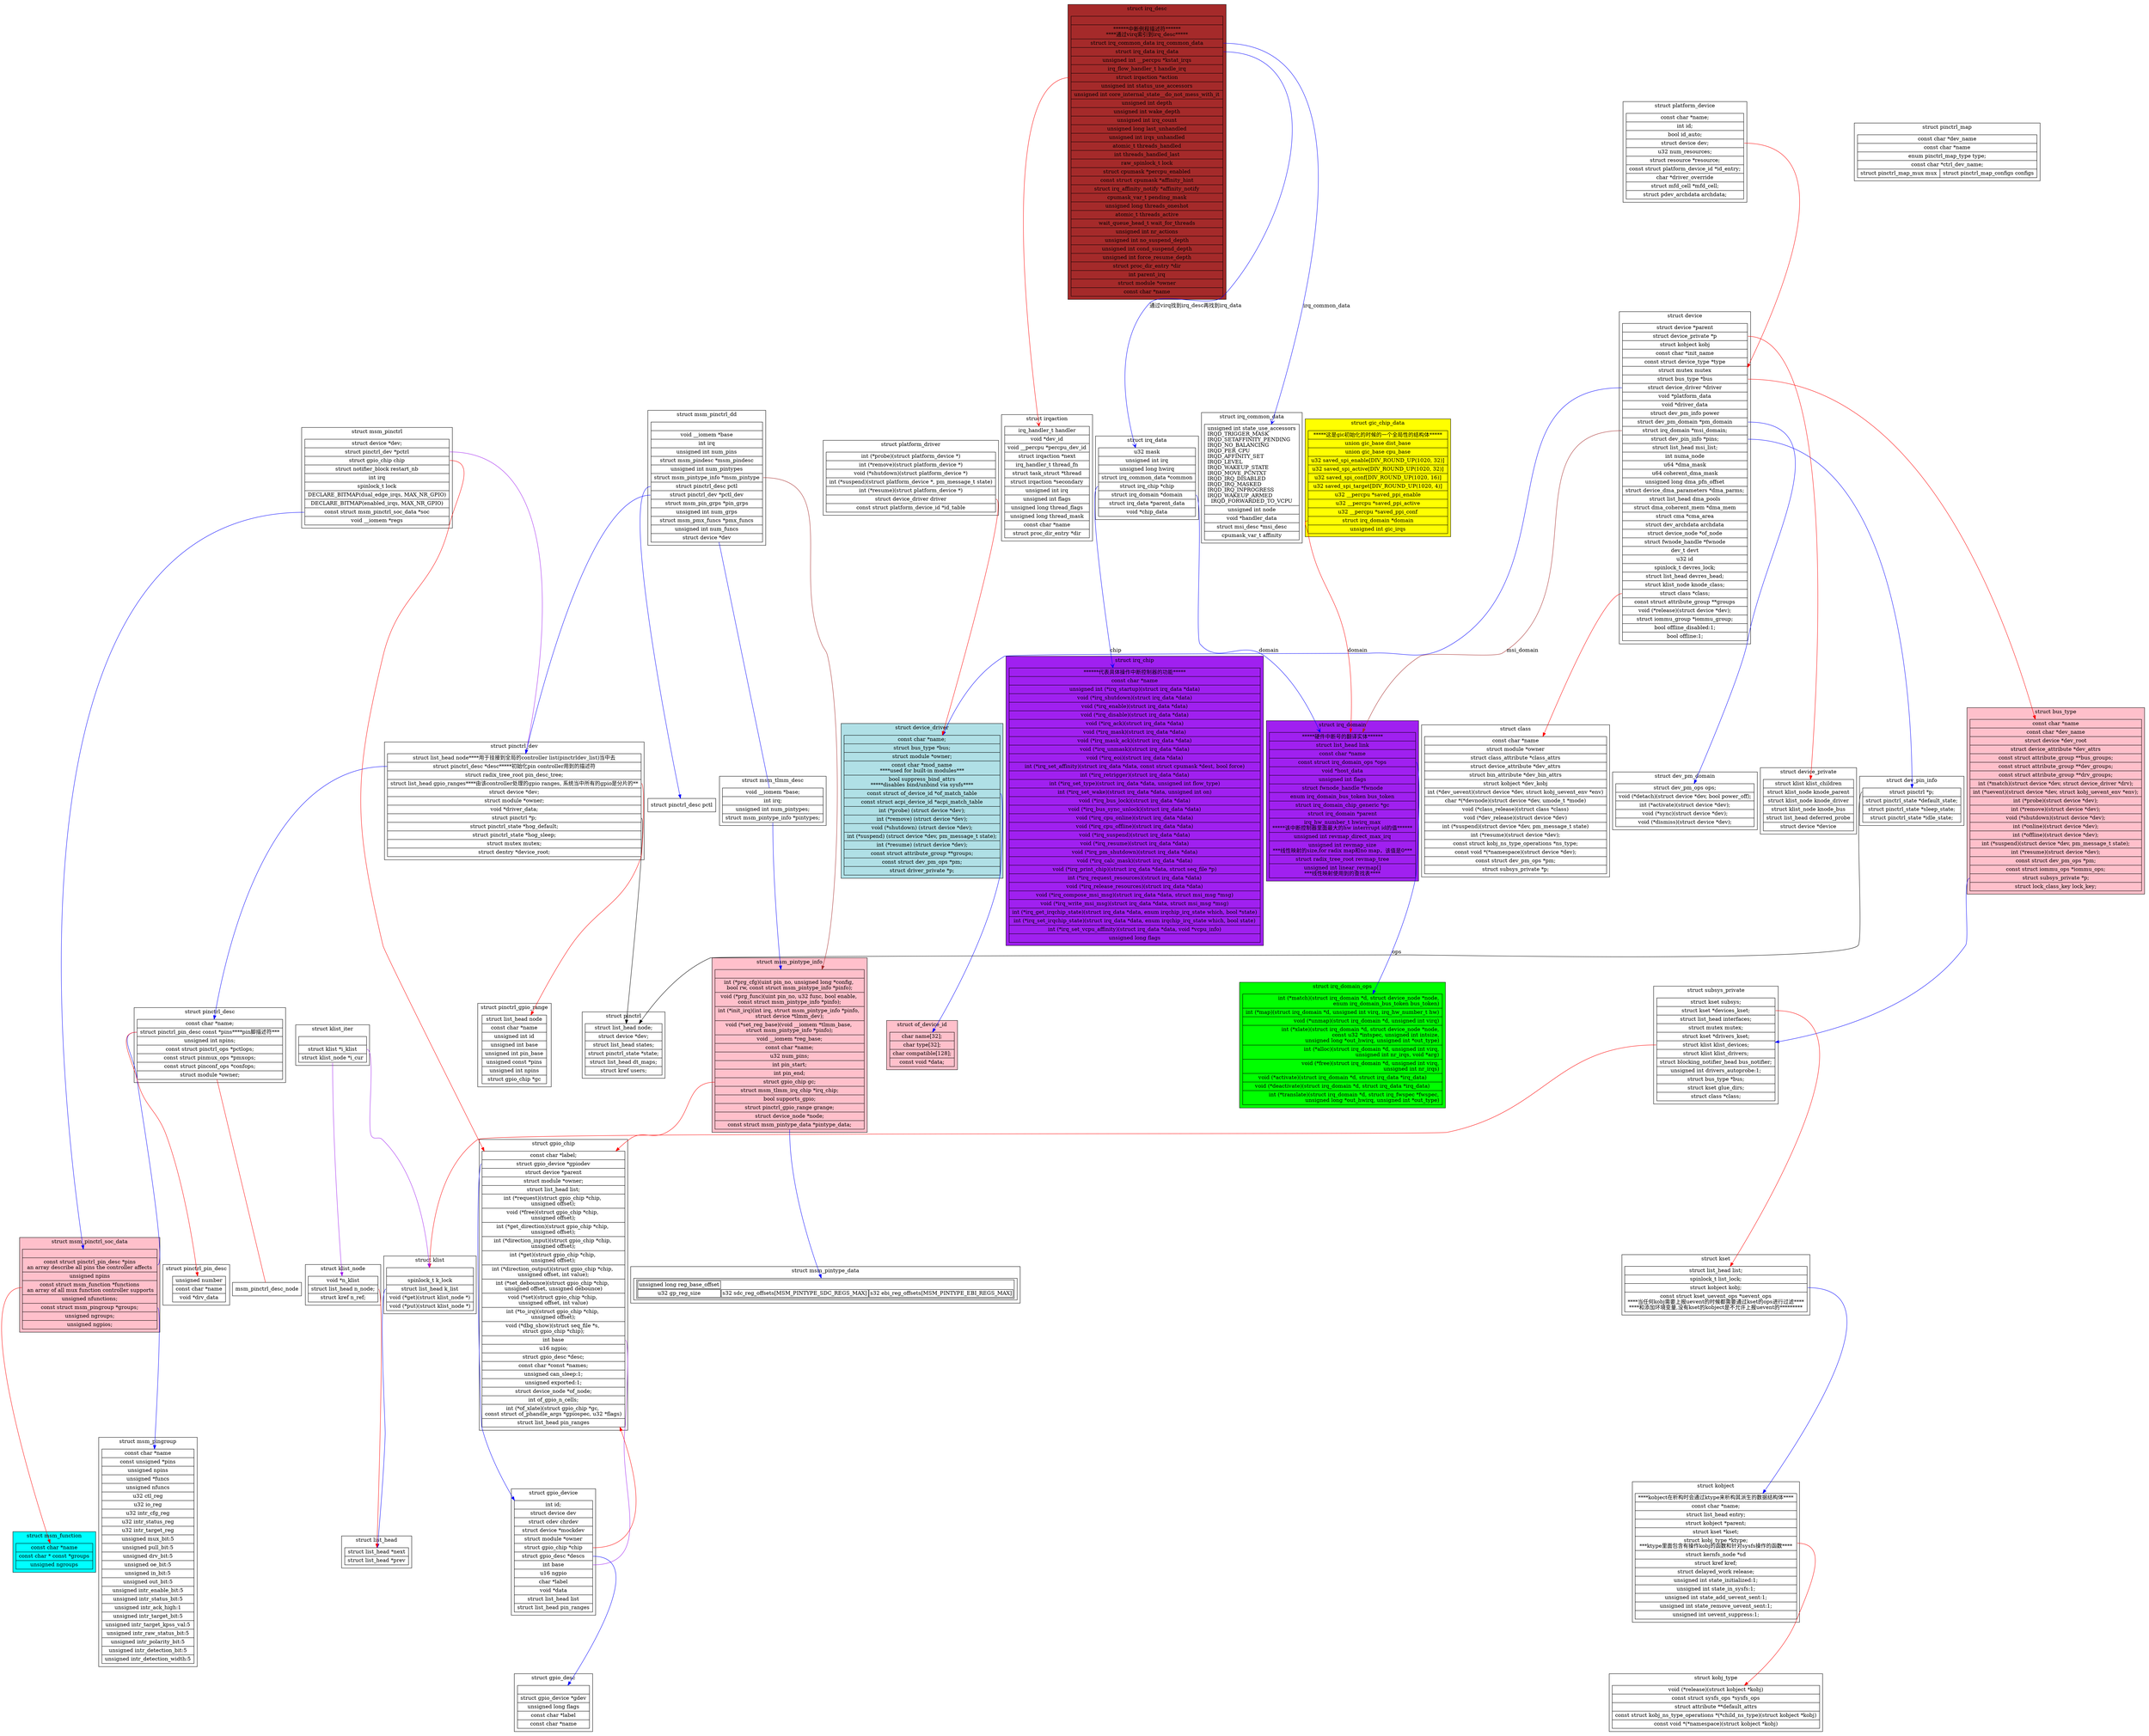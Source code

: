 digraph platform_bus{
	node[shape=record];

	subgraph cluster_struct_bus_type{
		label="struct bus_type";
		bgcolor="pink";
		"struct bus_type"[label="{
		const char      *name
    |const char      *dev_name
    |struct device       *dev_root
    |struct device_attribute *dev_attrs
    |const struct attribute_group **bus_groups;
    |const struct attribute_group **dev_groups;
    |const struct attribute_group **drv_groups;
    |int (*match)(struct device *dev, struct device_driver *drv);
    |int (*uevent)(struct device *dev, struct kobj_uevent_env *env);
    |int (*probe)(struct device *dev);
    |int (*remove)(struct device *dev);
    |void (*shutdown)(struct device *dev);
    |int (*online)(struct device *dev);
    |int (*offline)(struct device *dev);
    |int (*suspend)(struct device *dev, pm_message_t state);
    |int (*resume)(struct device *dev);
    |const struct dev_pm_ops *pm;
    |const struct iommu_ops *iommu_ops;
    |<subsys>struct subsys_private *p;
    |struct lock_class_key lock_key;
		}"];
	}

	"struct bus_type":subsys->"struct subsys_private"[color=blue];

	subgraph cluster_struct_subsys_private{
		label="struct subsys_private";
		"struct subsys_private"[label="{
		struct kset subsys;
    |<dev_kset>struct kset *devices_kset;
    |struct list_head interfaces;
    |struct mutex mutex;
    |struct kset *drivers_kset;
    |<devices>struct klist klist_devices;
    |struct klist klist_drivers;
    |struct blocking_notifier_head bus_notifier;
    |unsigned int drivers_autoprobe:1;
    |struct bus_type *bus;
    |struct kset glue_dirs;
    |struct class *class;
	}"];
	}
	"struct subsys_private":dev_kset->"struct kset"[color=red];
	"struct subsys_private":devices->"struct klist"[color=red];

	subgraph cluster_struct_kset{
		label="struct kset";
		"struct kset"[label="{
		struct list_head list;
    |spinlock_t list_lock;
    |<obj>struct kobject kobj;
    |const struct kset_uevent_ops *uevent_ops\n
	****当任何kobj需要上报uevent的时候都需要通过kset的ops进行过滤****\n
	****和添加环境变量,没有kset的kobject是不允许上报uevent的*********
	}"];
	}

	"struct kset":obj->"struct kobject"[color=blue];
	subgraph cluster_struct_dev_pin_info{
		label="struct dev_pin_info";
		"struct dev_pin_info"[label="{
			<p>struct pinctrl *p;
    |struct pinctrl_state *default_state;
    |struct pinctrl_state *sleep_state;
    |struct pinctrl_state *idle_state;
		}"];
	}
	"struct device":pins->"struct dev_pin_info"[color=blue];
	"struct dev_pin_info":p->"struct pinctrl";

	subgraph cluster_struct_pinctrl{
		label="struct pinctrl";
		"struct pinctrl"[label="{
		struct list_head node;
    |struct device *dev;
    |struct list_head states;
    |struct pinctrl_state *state;
    |struct list_head dt_maps;
    |struct kref users;
	}"];
	}

	subgraph cluster_struct_pinctrl_dev{
		label="struct pinctrl_dev";
		"struct pinctrl_dev"[label="{
		struct list_head node****用于挂接到全局的controller list(pinctrldev_list)当中去
    |<desc>struct pinctrl_desc *desc*****初始化pin controller用到的描述符
    |struct radix_tree_root pin_desc_tree;
    |<ranges>struct list_head gpio_ranges****由该controller处理的gpio ranges, 系统当中所有的gpio是分片的**
    |struct device *dev;
    |struct module *owner;
    |void *driver_data;
    |<p>struct pinctrl *p;
    |struct pinctrl_state *hog_default;
    |struct pinctrl_state *hog_sleep;
    |struct mutex mutex;
    |struct dentry *device_root;
	}"];
	}
	"struct pinctrl_dev":ranges->"struct pinctrl_gpio_range"[color=red];
	subgraph cluster_struct_pinctrl_gpio_range{
		label="struct pinctrl_gpio_range";
		"struct pinctrl_gpio_range"[label="{
			struct list_head node
    |const char *name
    |unsigned int id
    |unsigned int base
    |unsigned int pin_base
    |unsigned const *pins
    |unsigned int npins
    |struct gpio_chip *gc
		}"];
	}

	"struct pinctrl_dev":p->"struct pinctrl";
	"struct pinctrl_dev":desc->"struct pinctrl_desc"[color=blue];
	subgraph cluster_struct_pinctrl_desc{
		label="struct pinctrl_desc";
		"struct pinctrl_desc"[label="{
		const char *name;
    |<pins>struct pinctrl_pin_desc const *pins****pin脚描述符***
    |unsigned int npins;
    |const struct pinctrl_ops *pctlops;
    |const struct pinmux_ops *pmxops;
    |const struct pinconf_ops *confops;
    |struct module *owner;
	}"];
	}
	msm_pinctrl_desc_node[bgcolor=blue];
	"struct pinctrl_desc"->msm_pinctrl_desc_node[arrowhead=none color=red];
	"struct pinctrl_desc":pins->"struct msm_pinctrl_soc_data":pins[arrowhead=none color=blue];
	"struct pinctrl_desc":pins->"struct pinctrl_pin_desc"[color=red];
	subgraph cluster_struct_pinctrl_pin_desc{
		label="struct pinctrl_pin_desc";
		"struct pinctrl_pin_desc"[label="{
			unsigned number
			|const char *name
			|void *drv_data
		}"];
	}

	subgraph cluster_struct_platform_device{
		label="struct platform_device";
		"struct platform_device"[label="{
		 const char  *name;
    	|int     id;
    	|bool        id_auto;
    	|<dev>struct device   dev;
    	|u32     num_resources;
    	|struct resource *resource;
    	|const struct platform_device_id *id_entry;
    	|char *driver_override
    	|struct mfd_cell *mfd_cell;
    	|struct pdev_archdata    archdata;
	}"];
	}
	subgraph cluster_struct_platform_driver{
		label="struct platform_driver";
		"struct platform_driver"[label="{
			int (*probe)(struct platform_device *)
			|int (*remove)(struct platform_device *)
			|void (*shutdown)(struct platform_device *)
			|int (*suspend)(struct platform_device *, pm_message_t state)
			|int (*resume)(struct platform_device *)
			|<driver>struct device_driver driver
			|const struct platform_device_id *id_table
		}"];
	}

	"struct platform_device":dev->"struct device"[color=red];
	"struct platform_driver":driver->"struct device_driver"[color=red];

	subgraph cluster_struct_device{
		label="struct device";
		"struct device"[label="{
		struct device  *parent
		|<private>struct device_private  *p
		|struct kobject kobj
		|const char  *init_name
		|const struct device_type *type
		|struct mutex        mutex
		|<bus>struct bus_type *bus
		|<driver>struct device_driver *driver
		|void     *platform_data
		|void     *driver_data
		|struct dev_pm_info  power
		|<pm_domain>struct dev_pm_domain    *pm_domain
    |<irq>struct irq_domain   *msi_domain;
    |<pins>struct dev_pin_info *pins;
    |struct list_head    msi_list;
    |int     numa_node
    |u64     *dma_mask
    |u64     coherent_dma_mask
    |unsigned long   dma_pfn_offset
    |struct device_dma_parameters *dma_parms;
    |struct list_head    dma_pools
    |struct dma_coherent_mem *dma_mem
    |struct cma *cma_area
    |struct dev_archdata archdata
    |struct device_node  *of_node
    |struct fwnode_handle    *fwnode
    |dev_t           devt
    |u32         id
    |spinlock_t      devres_lock;
    |struct list_head    devres_head;
    |struct klist_node   knode_class;
    |<class>struct class        *class;
    |const struct attribute_group **groups
	|void    (*release)(struct device *dev);
    |struct iommu_group  *iommu_group;
    |bool            offline_disabled:1;
    |bool            offline:1;
	}"];
	}
	"struct device":driver->"struct device_driver"[color=blue];
	"struct device":class->"struct class"[color=red];
	"struct device":irq->"struct irq_domain"[color=brown label="msi_domain"];

	subgraph cluster_struct_class{
		label="struct class";
		"struct class"[label="{
		const char      *name
    	|struct module       *owner
    	|struct class_attribute      *class_attrs
    |struct device_attribute     *dev_attrs
    |struct bin_attribute        *dev_bin_attrs
    |struct kobject          *dev_kobj
    |int (*dev_uevent)(struct device *dev, struct kobj_uevent_env *env)
    |char *(*devnode)(struct device *dev, umode_t *mode)
    |void (*class_release)(struct class *class)
    |void (*dev_release)(struct device *dev)
    |int (*suspend)(struct device *dev, pm_message_t state)
    |int (*resume)(struct device *dev);
    |const struct kobj_ns_type_operations *ns_type;
    |const void *(*namespace)(struct device *dev);
    |const struct dev_pm_ops *pm;
    |struct subsys_private *p;
	}"];
	}

	subgraph cluster_struct_device_driver{
		label="struct device_driver";
		bgcolor="powderblue";
		"struct device_driver"[label="{
		const char      *name;
    	|struct bus_type     *bus;
    	|struct module       *owner;
    	|const char      *mod_name\n****used for built-in modules***
    	|bool suppress_bind_attrs\n*****disables bind\/unbind via sysfs****
    	|<of_device>const struct of_device_id   *of_match_table
    	|const struct acpi_device_id *acpi_match_table
    	|int (*probe) (struct device *dev);
    	|int (*remove) (struct device *dev);
    	|void (*shutdown) (struct device *dev);
    	|int (*suspend) (struct device *dev, pm_message_t state);
    	|int (*resume) (struct device *dev);
    	|const struct attribute_group **groups;
    	|const struct dev_pm_ops *pm;
    	|struct driver_private *p;
		}"];
	}
	"struct device_driver":of_device->"struct of_device_id"[color=blue];
	subgraph cluster_struct_of_device_id{
		label="struct of_device_id";
		bgcolor="pink";
		"struct of_device_id"[label="{
		 char    name[32];
    	|char    type[32];
    	|char    compatible[128];
    	|const void *data;
	}"];
	}

	"struct device":pm_domain->"struct dev_pm_domain"[color=blue];
	"struct device":private->"struct device_private"[color=red];
	"struct device":bus->"struct bus_type"[color=red];
	subgraph cluster_struct_device_private{
		label="struct device_private";
		"struct device_private"[label="{
		struct klist klist_children
    |struct klist_node knode_parent
    |struct klist_node knode_driver
    |struct klist_node knode_bus
    |struct list_head deferred_probe
    |struct device *device
	}"];
	}

	subgraph cluster_struct_dev_pm_domain{
		label="struct dev_pm_domain";
		"struct dev_pm_domain"[label="{
			struct dev_pm_ops   ops;
    |void (*detach)(struct device *dev, bool power_off);
    |int (*activate)(struct device *dev);
    |void (*sync)(struct device *dev);
    |void (*dismiss)(struct device *dev);
		}"];
	}

	subgraph cluster_struct_klist{
		label="struct klist";
		"struct klist"[label="{
	|spinlock_t      k_lock
    |<list>struct list_head    k_list
    |void       (*get)(struct klist_node *)
    |void       (*put)(struct klist_node *)
		}"];
	}
	"struct klist":list->"struct list_head"[color=blue];

	subgraph cluster_struct_klist_iter{
		label="struct klist_iter";
		"struct klist_iter"[label="{
		|<i_klist>struct klist        *i_klist
    	|<cur>struct klist_node   *i_cur
	}"];
	}
	"struct klist_iter":i_klist->"struct klist"[color=purple];
	"struct klist_iter":cur->"struct klist_node"[color=purple];
	subgraph cluster_struct_klist_node{
		label="struct klist_node";
		"struct klist_node"[label="{
		void            *n_klist
    |<n_node>struct list_head    n_node;
    |struct kref     n_ref;
	}"];
	}
	"struct klist_node":n_node->"struct list_head"[color=red];
	subgraph cluster_struct_list_head{
		label="struct list_head";
		"struct list_head"[label="{
		struct list_head *next
		|struct list_head *prev
	}"];
	}

	subgraph cluster_struct_kobject{
		label="struct kobject";
		"struct kobject"[label="{
	****kobject在析构时会通过ktype来析构其派生的数据结构体****
	|const char      *name;
    |struct list_head    entry;
    |struct kobject      *parent;
    |struct kset     *kset;
    |<ktype>struct kobj_type    *ktype;\n***ktype里面包含有操作kobj的函数和针对sysfs操作的函数****
    |struct kernfs_node  *sd
    |struct kref     kref;
    |struct delayed_work release;
    |unsigned int state_initialized:1;
    |unsigned int state_in_sysfs:1;
    |unsigned int state_add_uevent_sent:1;
    |unsigned int state_remove_uevent_sent:1;
    |unsigned int uevent_suppress:1;
	}"];
	}
	"struct kobject":ktype->"struct kobj_type"[color=red];

	subgraph cluster_struct_kobj_type{
		label="struct kobj_type";
		"struct kobj_type"[label="{
		 void (*release)(struct kobject *kobj)
    	|const struct sysfs_ops *sysfs_ops
    	|struct attribute **default_attrs
    	|const struct kobj_ns_type_operations *(*child_ns_type)(struct kobject *kobj)
    	|const void *(*namespace)(struct kobject *kobj)
	}"];
	}

	subgraph cluster_struct_msm_pinctrl{
		label="struct msm_pinctrl";
		"struct msm_pinctrl"[label="{
		struct device *dev;
    	|<pctrl>struct pinctrl_dev *pctrl
    	|<chip>struct gpio_chip chip
    	|struct notifier_block restart_nb
    	|int irq
    	|spinlock_t lock
    	|DECLARE_BITMAP(dual_edge_irqs, MAX_NR_GPIO)
    	|DECLARE_BITMAP(enabled_irqs, MAX_NR_GPIO)
    	|<soc>const struct msm_pinctrl_soc_data *soc
    	|void __iomem *regs
		}"];
	}
	"struct msm_pinctrl":chip->"struct gpio_chip"[color=red];
	"struct msm_pinctrl":pctrl->"struct pinctrl_dev"[color=purple];
	"struct msm_pinctrl":soc->"struct msm_pinctrl_soc_data"[color=blue];

	subgraph cluster_struct_msm_pinctrl_soc_data{
		label="struct msm_pinctrl_soc_data";
		bgcolor="pink";
		"struct msm_pinctrl_soc_data"[label="{
	|<pins>const struct pinctrl_pin_desc *pins\n
	an array describe all pins the controller affects
    |unsigned npins
    |<functions>const struct msm_function *functions\n
    an array of all mux function controller supports
    |unsigned nfunctions;
    |<groups>const struct msm_pingroup *groups;
    |unsigned ngroups;
    |unsigned ngpios;
		}"];
	}

	"struct msm_pinctrl_soc_data":groups->"struct msm_pingroup"[color=blue];

	subgraph cluster_struct_msm_pingroup{
		label="struct msm_pingroup";
		"struct msm_pingroup"[label="{
	 const char *name
    |const unsigned *pins
    |unsigned npins
    |unsigned *funcs
    |unsigned nfuncs
    |u32 ctl_reg
    |u32 io_reg
    |u32 intr_cfg_reg
    |u32 intr_status_reg
    |u32 intr_target_reg
    |unsigned mux_bit:5
    |unsigned pull_bit:5
    |unsigned drv_bit:5
    |unsigned oe_bit:5
    |unsigned in_bit:5
    |unsigned out_bit:5
    |unsigned intr_enable_bit:5
    |unsigned intr_status_bit:5
    |unsigned intr_ack_high:1
    |unsigned intr_target_bit:5
    |unsigned intr_target_kpss_val:5
    |unsigned intr_raw_status_bit:5
    |unsigned intr_polarity_bit:5
    |unsigned intr_detection_bit:5
    |unsigned intr_detection_width:5
		}"];
	}

	"struct msm_pinctrl_soc_data":functions->"struct msm_function"[color=red];
	subgraph cluster_struct_msm_function{
		label="struct msm_function";
		bgcolor="cyan";
		"struct msm_function"[label="{
		const char *name
    	|const char * const *groups
    	|unsigned ngroups
	}"];
	}

	subgraph cluster_struct_pinctrl_map{
		label="struct pinctrl_map";
		"struct pinctrl_map"[label="{
		const char *dev_name
    |const char *name
    |enum pinctrl_map_type type;
    |const char *ctrl_dev_name;
	|{struct pinctrl_map_mux mux|struct pinctrl_map_configs configs}
	}"];
	}

	subgraph cluster_struct_msm_pinctrl_dd{
		label="struct msm_pinctrl_dd";
		"struct msm_pinctrl_dd"[label="{
	 |void __iomem *base
    |int irq
    |unsigned int num_pins
    |struct msm_pindesc *msm_pindesc
    |unsigned int num_pintypes
    |<msm_pintype>struct msm_pintype_info *msm_pintype
    |<pctl>struct pinctrl_desc pctl
    |<pctl_dev>struct pinctrl_dev *pctl_dev
    |struct msm_pin_grps *pin_grps
    |unsigned int num_grps
    |struct  msm_pmx_funcs *pmx_funcs
    |unsigned int num_funcs
    |struct device *dev
		}"];
	}
	"struct msm_pinctrl_dd":msm_pintype->"struct msm_pintype_info"[color=brown];
	"struct msm_pinctrl_dd":pctl->"struct pinctrl_desc pctl"[color=blue];
	"struct msm_pinctrl_dd":pctl_dev->"struct pinctrl_dev"[color=blue];
	"struct msm_pinctrl_dd"->"struct msm_tlmm_desc"[arrowhead=none color=blue];

	subgraph cluster_struct_msm_tlmm_desc{
		label="struct msm_tlmm_desc";
		"struct msm_tlmm_desc"[label="{
	void __iomem *base;
    |int irq;
    |unsigned int num_pintypes;
    |<pintypes>struct msm_pintype_info *pintypes;
		}"];
	}
	subgraph cluster_struct_msm_pintype_info{
		label="struct msm_pintype_info";
		bgcolor="pink";
		"struct msm_pintype_info"[label="{
	|int (*prg_cfg)(uint pin_no, unsigned long *config,
               \nbool rw, const struct msm_pintype_info *pinfo);
    |void (*prg_func)(uint pin_no, u32 func, bool enable,
             \nconst struct msm_pintype_info *pinfo);
    |int (*init_irq)(int irq, struct msm_pintype_info *pinfo,
            \nstruct device *tlmm_dev);
    |void (*set_reg_base)(void __iomem *tlmm_base,
                 \nstruct msm_pintype_info *pinfo);
    |void __iomem *reg_base;
    |const char *name;
    |u32 num_pins;
    |int pin_start;
    |int pin_end;
    |<gc>struct gpio_chip gc;
    |struct msm_tlmm_irq_chip *irq_chip;
    |bool supports_gpio;
    |struct pinctrl_gpio_range grange;
    |struct device_node *node;
    |<pintype>const struct msm_pintype_data *pintype_data;
	}"];
	}
	"struct msm_tlmm_desc":pintypes->"struct msm_pintype_info"[color=blue];
	"struct msm_pintype_info":gc->"struct gpio_chip"[color=red];
	"struct msm_pintype_info":pintype->"struct msm_pintype_data"[color=blue];

	subgraph cluster_struct_msm_pintype_data{
		label="struct msm_pintype_data";
		"struct msm_pintype_data"[label=<
		<table>
			<tr>
				<td>unsigned long reg_base_offset</td>
			</tr>
			<tr>
				<td>u32 gp_reg_size</td>
				<td>s32 sdc_reg_offsets[MSM_PINTYPE_SDC_REGS_MAX]</td>
				<td>s32 ebi_reg_offsets[MSM_PINTYPE_EBI_REGS_MAX]</td>
			</tr>
		</table>
		>];
	}

	subgraph cluster_struct_gpio_chip{
		label="struct gpio_chip";
		"struct gpio_chip"[label="{
			const char      *label;
	|<gpiodev>struct gpio_device  *gpiodev
    |struct device       *parent
    |struct module       *owner;
    |struct list_head        list;
    |int         (*request)(struct gpio_chip *chip,
                        \nunsigned offset);
    |void            (*free)(struct gpio_chip *chip,
                        \nunsigned offset);
    |int         (*get_direction)(struct gpio_chip *chip,
                        \nunsigned offset);
    |int         (*direction_input)(struct gpio_chip *chip,
                        \nunsigned offset);
    |int         (*get)(struct gpio_chip *chip,
                        \nunsigned offset);
    |int         (*direction_output)(struct gpio_chip *chip,
                        \nunsigned offset, int value);
    |int         (*set_debounce)(struct gpio_chip *chip,
                        \nunsigned offset, unsigned debounce)
    |void    (*set)(struct gpio_chip *chip,
                \nunsigned offset, int value)
    |int     (*to_irq)(struct gpio_chip *chip,
                        \nunsigned offset);
    |void            (*dbg_show)(struct seq_file *s,
                        \nstruct gpio_chip *chip);
    |<base>int         base
    |u16         ngpio;
    |struct gpio_desc    *desc;
    |const char      *const *names;
    |unsigned        can_sleep:1;
    |unsigned        exported:1;
    |struct device_node *of_node;
    |int of_gpio_n_cells;
    |int (*of_xlate)(struct gpio_chip *gc,
                \nconst struct of_phandle_args *gpiospec, u32 *flags)
	|struct list_head pin_ranges
		}"];
	}
	"struct gpio_chip":gpiodev->"struct gpio_device"[color=blue];
	"struct gpio_chip":base->"struct gpio_device":base[arrowhead=none color=purple];
	subgraph cluster_struct_gpio_device{
		label="struct gpio_device";
		"struct gpio_device"[label="{
		int         id;
    |struct device       dev
    |struct cdev     chrdev
    |struct device       *mockdev
    |struct module       *owner
    |<chip>struct gpio_chip    *chip
    |<descs>struct gpio_desc    *descs
    |<base>int         base
    |u16         ngpio
    |char            *label
    |void            *data
    |struct list_head        list
	|struct list_head pin_ranges
	}"];
	}
	"struct gpio_device":descs->"struct gpio_desc"[color=blue];
	"struct gpio_device":chip->"struct gpio_chip"[color=red];
	subgraph cluster_struct_gpio_desc{
		label="struct gpio_desc";
		"struct gpio_desc"[label="{
	|struct gpio_device  *gdev
    |unsigned long       flags
	|const char      *label
	|const char      *name
	}"];

	}	
	
subgraph cluster_struct_irq_domain{
	label="struct irq_domain";
	bgcolor="purple";
	"struct irq_domain"[label="{
*****硬件中断号的翻译实体******
	|struct list_head link
    |const char *name
    |<ops>const struct irq_domain_ops *ops
    |void *host_data
    |unsigned int flags
    |struct fwnode_handle *fwnode
    |enum irq_domain_bus_token bus_token
    |struct irq_domain_chip_generic *gc
    |struct irq_domain *parent
    |irq_hw_number_t hwirq_max\n*****该中断控制器里面最大的hw interrrupt id的值******
    |unsigned int revmap_direct_max_irq
    |unsigned int revmap_size\n***线性映射的size,for radix map和no map，该值是0***
    |struct radix_tree_root revmap_tree
    |unsigned int linear_revmap\[\]\n***线性映射使用到的查找表****
}"];
}

"struct irq_domain":ops->"struct irq_domain_ops"[color=blue label="ops"];

subgraph cluster_struct_irq_domain_ops{
	label="struct irq_domain_ops";
	bgcolor="green";
	"struct irq_domain_ops"[label="{
	int \(*match\)\(struct irq_domain *d, struct device_node *node,\r
                    enum irq_domain_bus_token bus_token\)\r
    |int \(*map\)\(struct irq_domain *d, unsigned int virq, irq_hw_number_t hw\)\r
    |void \(*unmap\)\(struct irq_domain *d, unsigned int virq\)\r
    |int \(*xlate\)\(struct irq_domain *d, struct device_node *node,\r
                    const u32 *intspec, unsigned int intsize,\r
                    unsigned long *out_hwirq, unsigned int *out_type\)\r
	|int \(*alloc\)\(struct irq_domain *d, unsigned int virq,\r
                    unsigned int nr_irqs, void *arg\)\r
    |void \(*free\)\(struct irq_domain *d, unsigned int virq,\r
                     unsigned int nr_irqs\)\r
    |void \(*activate\)\(struct irq_domain *d, struct irq_data *irq_data\)
    |void \(*deactivate\)\(struct irq_domain *d, struct irq_data *irq_data\)
    |int \(*translate\)\(struct irq_domain *d, struct irq_fwspec *fwspec,\r
                         unsigned long *out_hwirq, unsigned int *out_type\)\r
}"];
}

subgraph cluster_struct_irq_common_data{
	label="struct irq_common_data";
	"struct irq_common_data"[label="{
	 unsigned int   state_use_accessors
\lIRQD_TRIGGER_MASK\lIRQD_SETAFFINITY_PENDING\lIRQD_NO_BALANCING\lIRQD_PER_CPU\lIRQD_AFFINITY_SET\lIRQD_LEVEL\lIRQD_WAKEUP_STATE
\lIRQD_MOVE_PCNTXT\lIRQD_IRQ_DISABLED\lIRQD_IRQ_MASKED\lIRQD_IRQ_INPROGRESS\lIRQD_WAKEUP_ARMED\lIRQD_FORWARDED_TO_VCPU
	|unsigned int  node
	|void *handler_data
	|struct msi_desc     *msi_desc
	|cpumask_var_t       affinity
}"];
}

"struct irq_desc":common->"struct irq_common_data"[color=blue arrowhead=open label="irq_common_data"];

subgraph cluster_struct_irq_desc{
	label="struct irq_desc";
	bgcolor="brown";
	"struct irq_desc"[label="{
    |******中断例程描述符******\n****通过virq索引到irq_desc*****
	|<common>struct irq_common_data  irq_common_data
    |<data>struct irq_data     irq_data
    |unsigned int __percpu   *kstat_irqs
    |irq_flow_handler_t  handle_irq
	|<action>struct irqaction    *action
    |unsigned int        status_use_accessors
    |unsigned int        core_internal_state__do_not_mess_with_it
    |unsigned int        depth
    |unsigned int        wake_depth
    |unsigned int        irq_count
    |unsigned long       last_unhandled
    |unsigned int        irqs_unhandled
    |atomic_t        threads_handled
    |int         threads_handled_last
    |raw_spinlock_t      lock
    |struct cpumask      *percpu_enabled
	|const struct cpumask    *affinity_hint
    |struct irq_affinity_notify *affinity_notify
	|cpumask_var_t       pending_mask
	|unsigned long       threads_oneshot
    |atomic_t        threads_active
    |wait_queue_head_t       wait_for_threads
	|unsigned int        nr_actions
    |unsigned int        no_suspend_depth
    |unsigned int        cond_suspend_depth
    |unsigned int        force_resume_depth
	|struct proc_dir_entry   *dir
	|int         parent_irq
    |struct module       *owner
    |const char      *name
}"];
}
"struct irq_desc":action->"struct irqaction"[arrowhead=open color=red];
"struct irq_desc":data->"struct irq_data"[arrowhead=open color=blue label="通过virq找到irq_desc再找到irq_data"];

subgraph cluster_struct_irq_data{
	label="struct irq_data";
	"struct irq_data"[label="{
	u32         mask
    |unsigned int        irq
    |unsigned long       hwirq
    |struct irq_common_data  *common
    |<chip>struct irq_chip     *chip
    |<domain>struct irq_domain   *domain
    |struct irq_data     *parent_data
    |void            *chip_data
}"];
}

"struct irq_data":chip->"struct irq_chip"[arrowhead=open color=blue label="chip"];
"struct irq_data":domain->"struct irq_domain"[arrowhead=open color=blue label="domain"];
subgraph cluster_struct_irq_chip{
	label="struct irq_chip";
    bgcolor="purple";
	"struct irq_chip"[label="{
******代表具体操作中断控制器的功能*****
	|const char  *name
    |unsigned int  \(*irq_startup\)\(struct irq_data *data\)
    |void   \(*irq_shutdown\)\(struct irq_data *data\)
    |void   \(*irq_enable\)\(struct irq_data *data\)
    |void   \(*irq_disable\)\(struct irq_data *data\)
    |void   \(*irq_ack\)\(struct irq_data *data\)
    |void   \(*irq_mask\)\(struct irq_data *data\)
    |void   \(*irq_mask_ack\)\(struct irq_data *data\)
    |void   \(*irq_unmask\)\(struct irq_data *data\)
    |void   \(*irq_eoi\)\(struct irq_data *data\)
    |int    \(*irq_set_affinity\)\(struct irq_data *data, const struct cpumask *dest, bool force\)
    |int    \(*irq_retrigger\)\(struct irq_data *data\)
    |int    \(*irq_set_type\)\(struct irq_data *data, unsigned int flow_type\)
    |int    \(*irq_set_wake\)\(struct irq_data *data, unsigned int on\)
    |void   \(*irq_bus_lock\)\(struct irq_data *data\)
    |void   \(*irq_bus_sync_unlock\)\(struct irq_data *data\)
    |void   \(*irq_cpu_online\)\(struct irq_data *data\)
    |void   \(*irq_cpu_offline\)\(struct irq_data *data\)
    |void   \(*irq_suspend\)\(struct irq_data *data\)
    |void   \(*irq_resume\)\(struct irq_data *data\)
    |void   \(*irq_pm_shutdown\)\(struct irq_data *data\)
    |void   \(*irq_calc_mask\)\(struct irq_data *data\)
    |void   \(*irq_print_chip\)\(struct irq_data *data, struct seq_file *p\)
    |int    \(*irq_request_resources\)\(struct irq_data *data\)
    |void    \(*irq_release_resources\)\(struct irq_data *data\)
    |void  \(*irq_compose_msi_msg\)\(struct irq_data *data, struct msi_msg *msg\)
    |void   \(*irq_write_msi_msg\)\(struct irq_data *data, struct msi_msg *msg\)
    |int   \(*irq_get_irqchip_state\)\(struct irq_data *data, enum irqchip_irq_state which, bool *state\)
    |int  \(*irq_set_irqchip_state\)\(struct irq_data *data, enum irqchip_irq_state which, bool state\)
    |int   \(*irq_set_vcpu_affinity\)\(struct irq_data *data, void *vcpu_info\)
    |unsigned long   flags
}"];
}

subgraph cluster_struct_irqaction{
	label="struct irqaction";
	"struct irqaction"[label="{
	irq_handler_t       handler
    |void            *dev_id
    |void __percpu       *percpu_dev_id
    |struct irqaction    *next
    |irq_handler_t       thread_fn
    |struct task_struct  *thread
    |struct irqaction    *secondary
    |unsigned int        irq
    |unsigned int        flags
    |unsigned long       thread_flags
    |unsigned long       thread_mask
    |const char      *name
    |struct proc_dir_entry   *dir
	}"];
}
	
	
subgraph cluster_struct_gic_chip_data{
	label="struct gic_chip_data";
	bgcolor="yellow";
	"struct gic_chip_data"[label="{
*****这是gic初始化的时候的一个全局性的结构体*****
	|union gic_base dist_base
    |union gic_base cpu_base
	|u32 saved_spi_enable\[DIV_ROUND_UP\(1020, 32\)\]
    |u32 saved_spi_active\[DIV_ROUND_UP\(1020, 32\)\]
    |u32 saved_spi_conf\[DIV_ROUND_UP\(1020, 16\)\]
    |u32 saved_spi_target\[DIV_ROUND_UP\(1020, 4\)\]
    |u32 __percpu *saved_ppi_enable
    |u32 __percpu *saved_ppi_active
    |u32 __percpu *saved_ppi_conf
	|<domain>struct irq_domain *domain
    |unsigned int gic_irqs
}"];
}
"struct gic_chip_data":domain->"struct irq_domain"[color=red label="domain"];
	
	
	
	
	
	
	
	
	

}
